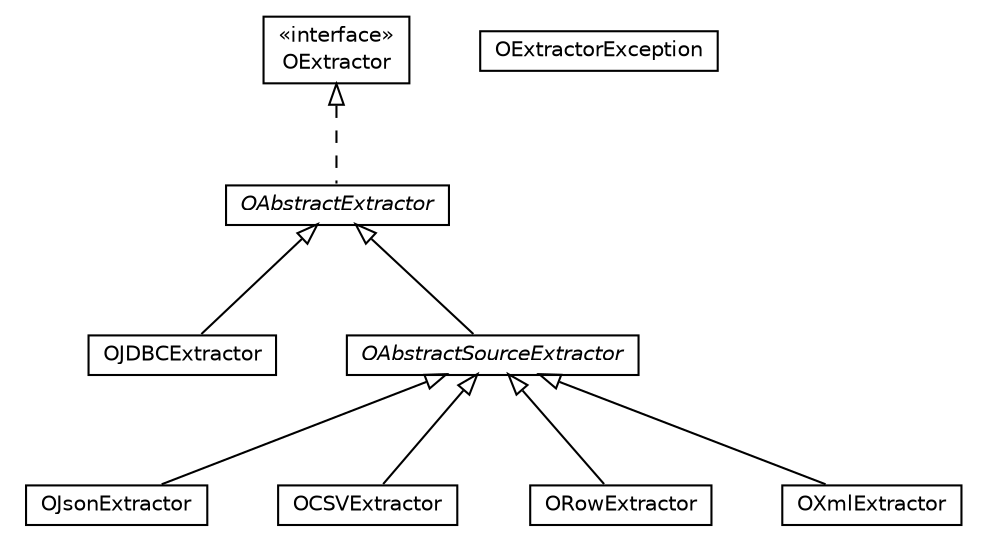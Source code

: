 #!/usr/local/bin/dot
#
# Class diagram 
# Generated by UMLGraph version R5_6-24-gf6e263 (http://www.umlgraph.org/)
#

digraph G {
	edge [fontname="Helvetica",fontsize=10,labelfontname="Helvetica",labelfontsize=10];
	node [fontname="Helvetica",fontsize=10,shape=plaintext];
	nodesep=0.25;
	ranksep=0.5;
	// com.orientechnologies.orient.etl.extractor.OJDBCExtractor
	c434794 [label=<<table title="com.orientechnologies.orient.etl.extractor.OJDBCExtractor" border="0" cellborder="1" cellspacing="0" cellpadding="2" port="p" href="./OJDBCExtractor.html">
		<tr><td><table border="0" cellspacing="0" cellpadding="1">
<tr><td align="center" balign="center"> OJDBCExtractor </td></tr>
		</table></td></tr>
		</table>>, URL="./OJDBCExtractor.html", fontname="Helvetica", fontcolor="black", fontsize=10.0];
	// com.orientechnologies.orient.etl.extractor.OJsonExtractor
	c434795 [label=<<table title="com.orientechnologies.orient.etl.extractor.OJsonExtractor" border="0" cellborder="1" cellspacing="0" cellpadding="2" port="p" href="./OJsonExtractor.html">
		<tr><td><table border="0" cellspacing="0" cellpadding="1">
<tr><td align="center" balign="center"> OJsonExtractor </td></tr>
		</table></td></tr>
		</table>>, URL="./OJsonExtractor.html", fontname="Helvetica", fontcolor="black", fontsize=10.0];
	// com.orientechnologies.orient.etl.extractor.OCSVExtractor
	c434796 [label=<<table title="com.orientechnologies.orient.etl.extractor.OCSVExtractor" border="0" cellborder="1" cellspacing="0" cellpadding="2" port="p" href="./OCSVExtractor.html">
		<tr><td><table border="0" cellspacing="0" cellpadding="1">
<tr><td align="center" balign="center"> OCSVExtractor </td></tr>
		</table></td></tr>
		</table>>, URL="./OCSVExtractor.html", fontname="Helvetica", fontcolor="black", fontsize=10.0];
	// com.orientechnologies.orient.etl.extractor.OAbstractSourceExtractor
	c434797 [label=<<table title="com.orientechnologies.orient.etl.extractor.OAbstractSourceExtractor" border="0" cellborder="1" cellspacing="0" cellpadding="2" port="p" href="./OAbstractSourceExtractor.html">
		<tr><td><table border="0" cellspacing="0" cellpadding="1">
<tr><td align="center" balign="center"><font face="Helvetica-Oblique"> OAbstractSourceExtractor </font></td></tr>
		</table></td></tr>
		</table>>, URL="./OAbstractSourceExtractor.html", fontname="Helvetica", fontcolor="black", fontsize=10.0];
	// com.orientechnologies.orient.etl.extractor.ORowExtractor
	c434798 [label=<<table title="com.orientechnologies.orient.etl.extractor.ORowExtractor" border="0" cellborder="1" cellspacing="0" cellpadding="2" port="p" href="./ORowExtractor.html">
		<tr><td><table border="0" cellspacing="0" cellpadding="1">
<tr><td align="center" balign="center"> ORowExtractor </td></tr>
		</table></td></tr>
		</table>>, URL="./ORowExtractor.html", fontname="Helvetica", fontcolor="black", fontsize=10.0];
	// com.orientechnologies.orient.etl.extractor.OAbstractExtractor
	c434799 [label=<<table title="com.orientechnologies.orient.etl.extractor.OAbstractExtractor" border="0" cellborder="1" cellspacing="0" cellpadding="2" port="p" href="./OAbstractExtractor.html">
		<tr><td><table border="0" cellspacing="0" cellpadding="1">
<tr><td align="center" balign="center"><font face="Helvetica-Oblique"> OAbstractExtractor </font></td></tr>
		</table></td></tr>
		</table>>, URL="./OAbstractExtractor.html", fontname="Helvetica", fontcolor="black", fontsize=10.0];
	// com.orientechnologies.orient.etl.extractor.OExtractorException
	c434800 [label=<<table title="com.orientechnologies.orient.etl.extractor.OExtractorException" border="0" cellborder="1" cellspacing="0" cellpadding="2" port="p" href="./OExtractorException.html">
		<tr><td><table border="0" cellspacing="0" cellpadding="1">
<tr><td align="center" balign="center"> OExtractorException </td></tr>
		</table></td></tr>
		</table>>, URL="./OExtractorException.html", fontname="Helvetica", fontcolor="black", fontsize=10.0];
	// com.orientechnologies.orient.etl.extractor.OXmlExtractor
	c434801 [label=<<table title="com.orientechnologies.orient.etl.extractor.OXmlExtractor" border="0" cellborder="1" cellspacing="0" cellpadding="2" port="p" href="./OXmlExtractor.html">
		<tr><td><table border="0" cellspacing="0" cellpadding="1">
<tr><td align="center" balign="center"> OXmlExtractor </td></tr>
		</table></td></tr>
		</table>>, URL="./OXmlExtractor.html", fontname="Helvetica", fontcolor="black", fontsize=10.0];
	// com.orientechnologies.orient.etl.extractor.OExtractor
	c434802 [label=<<table title="com.orientechnologies.orient.etl.extractor.OExtractor" border="0" cellborder="1" cellspacing="0" cellpadding="2" port="p" href="./OExtractor.html">
		<tr><td><table border="0" cellspacing="0" cellpadding="1">
<tr><td align="center" balign="center"> &#171;interface&#187; </td></tr>
<tr><td align="center" balign="center"> OExtractor </td></tr>
		</table></td></tr>
		</table>>, URL="./OExtractor.html", fontname="Helvetica", fontcolor="black", fontsize=10.0];
	//com.orientechnologies.orient.etl.extractor.OJDBCExtractor extends com.orientechnologies.orient.etl.extractor.OAbstractExtractor
	c434799:p -> c434794:p [dir=back,arrowtail=empty];
	//com.orientechnologies.orient.etl.extractor.OJsonExtractor extends com.orientechnologies.orient.etl.extractor.OAbstractSourceExtractor
	c434797:p -> c434795:p [dir=back,arrowtail=empty];
	//com.orientechnologies.orient.etl.extractor.OCSVExtractor extends com.orientechnologies.orient.etl.extractor.OAbstractSourceExtractor
	c434797:p -> c434796:p [dir=back,arrowtail=empty];
	//com.orientechnologies.orient.etl.extractor.OAbstractSourceExtractor extends com.orientechnologies.orient.etl.extractor.OAbstractExtractor
	c434799:p -> c434797:p [dir=back,arrowtail=empty];
	//com.orientechnologies.orient.etl.extractor.ORowExtractor extends com.orientechnologies.orient.etl.extractor.OAbstractSourceExtractor
	c434797:p -> c434798:p [dir=back,arrowtail=empty];
	//com.orientechnologies.orient.etl.extractor.OAbstractExtractor implements com.orientechnologies.orient.etl.extractor.OExtractor
	c434802:p -> c434799:p [dir=back,arrowtail=empty,style=dashed];
	//com.orientechnologies.orient.etl.extractor.OXmlExtractor extends com.orientechnologies.orient.etl.extractor.OAbstractSourceExtractor
	c434797:p -> c434801:p [dir=back,arrowtail=empty];
}

